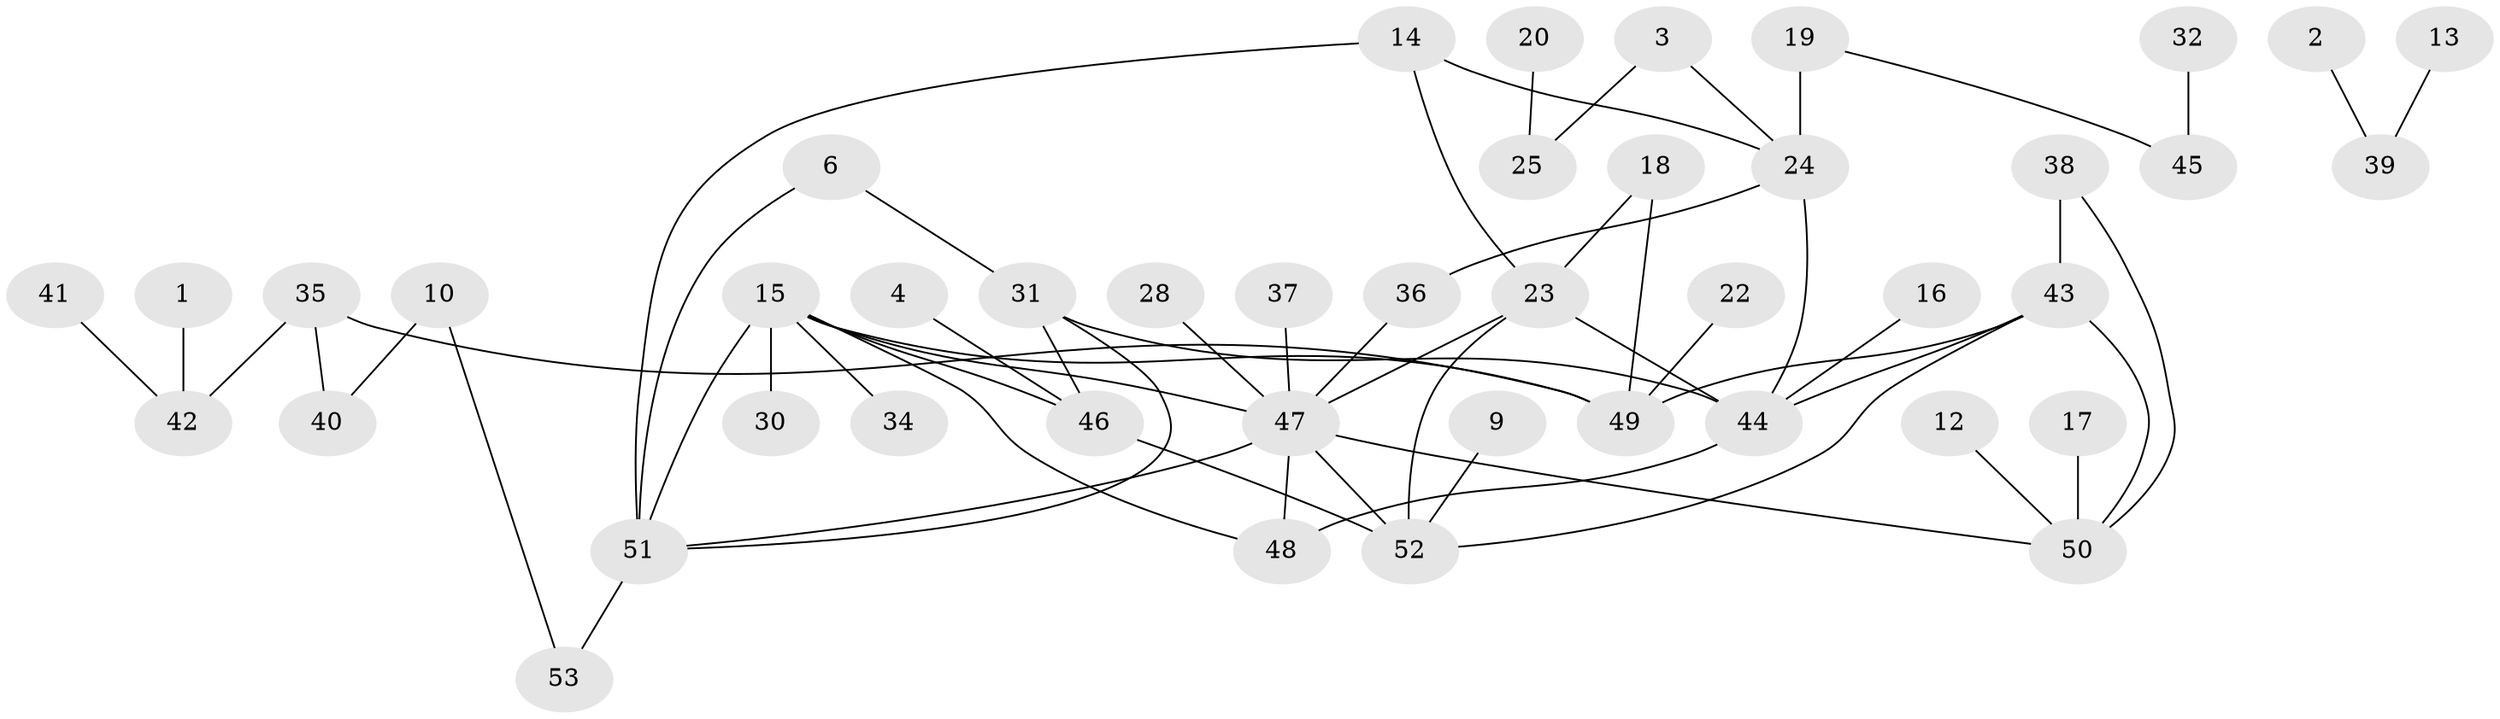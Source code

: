 // original degree distribution, {1: 0.2523364485981308, 2: 0.3177570093457944, 0: 0.09345794392523364, 4: 0.09345794392523364, 3: 0.16822429906542055, 5: 0.06542056074766354, 6: 0.009345794392523364}
// Generated by graph-tools (version 1.1) at 2025/49/03/09/25 03:49:04]
// undirected, 44 vertices, 59 edges
graph export_dot {
graph [start="1"]
  node [color=gray90,style=filled];
  1;
  2;
  3;
  4;
  6;
  9;
  10;
  12;
  13;
  14;
  15;
  16;
  17;
  18;
  19;
  20;
  22;
  23;
  24;
  25;
  28;
  30;
  31;
  32;
  34;
  35;
  36;
  37;
  38;
  39;
  40;
  41;
  42;
  43;
  44;
  45;
  46;
  47;
  48;
  49;
  50;
  51;
  52;
  53;
  1 -- 42 [weight=1.0];
  2 -- 39 [weight=1.0];
  3 -- 24 [weight=1.0];
  3 -- 25 [weight=1.0];
  4 -- 46 [weight=1.0];
  6 -- 31 [weight=1.0];
  6 -- 51 [weight=1.0];
  9 -- 52 [weight=1.0];
  10 -- 40 [weight=1.0];
  10 -- 53 [weight=1.0];
  12 -- 50 [weight=1.0];
  13 -- 39 [weight=1.0];
  14 -- 23 [weight=1.0];
  14 -- 24 [weight=1.0];
  14 -- 51 [weight=1.0];
  15 -- 30 [weight=1.0];
  15 -- 34 [weight=1.0];
  15 -- 46 [weight=1.0];
  15 -- 47 [weight=1.0];
  15 -- 48 [weight=1.0];
  15 -- 49 [weight=1.0];
  15 -- 51 [weight=1.0];
  16 -- 44 [weight=1.0];
  17 -- 50 [weight=1.0];
  18 -- 23 [weight=1.0];
  18 -- 49 [weight=1.0];
  19 -- 24 [weight=2.0];
  19 -- 45 [weight=1.0];
  20 -- 25 [weight=1.0];
  22 -- 49 [weight=1.0];
  23 -- 44 [weight=1.0];
  23 -- 47 [weight=1.0];
  23 -- 52 [weight=1.0];
  24 -- 36 [weight=1.0];
  24 -- 44 [weight=2.0];
  28 -- 47 [weight=1.0];
  31 -- 44 [weight=1.0];
  31 -- 46 [weight=1.0];
  31 -- 51 [weight=1.0];
  32 -- 45 [weight=1.0];
  35 -- 40 [weight=1.0];
  35 -- 42 [weight=1.0];
  35 -- 49 [weight=1.0];
  36 -- 47 [weight=1.0];
  37 -- 47 [weight=1.0];
  38 -- 43 [weight=1.0];
  38 -- 50 [weight=1.0];
  41 -- 42 [weight=1.0];
  43 -- 44 [weight=1.0];
  43 -- 49 [weight=1.0];
  43 -- 50 [weight=1.0];
  43 -- 52 [weight=1.0];
  44 -- 48 [weight=1.0];
  46 -- 52 [weight=1.0];
  47 -- 48 [weight=1.0];
  47 -- 50 [weight=1.0];
  47 -- 51 [weight=1.0];
  47 -- 52 [weight=1.0];
  51 -- 53 [weight=1.0];
}
